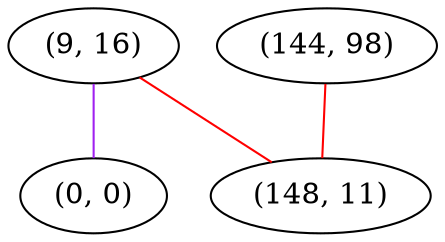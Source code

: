 graph "" {
"(9, 16)";
"(0, 0)";
"(144, 98)";
"(148, 11)";
"(9, 16)" -- "(0, 0)"  [color=purple, key=0, weight=4];
"(9, 16)" -- "(148, 11)"  [color=red, key=0, weight=1];
"(144, 98)" -- "(148, 11)"  [color=red, key=0, weight=1];
}

